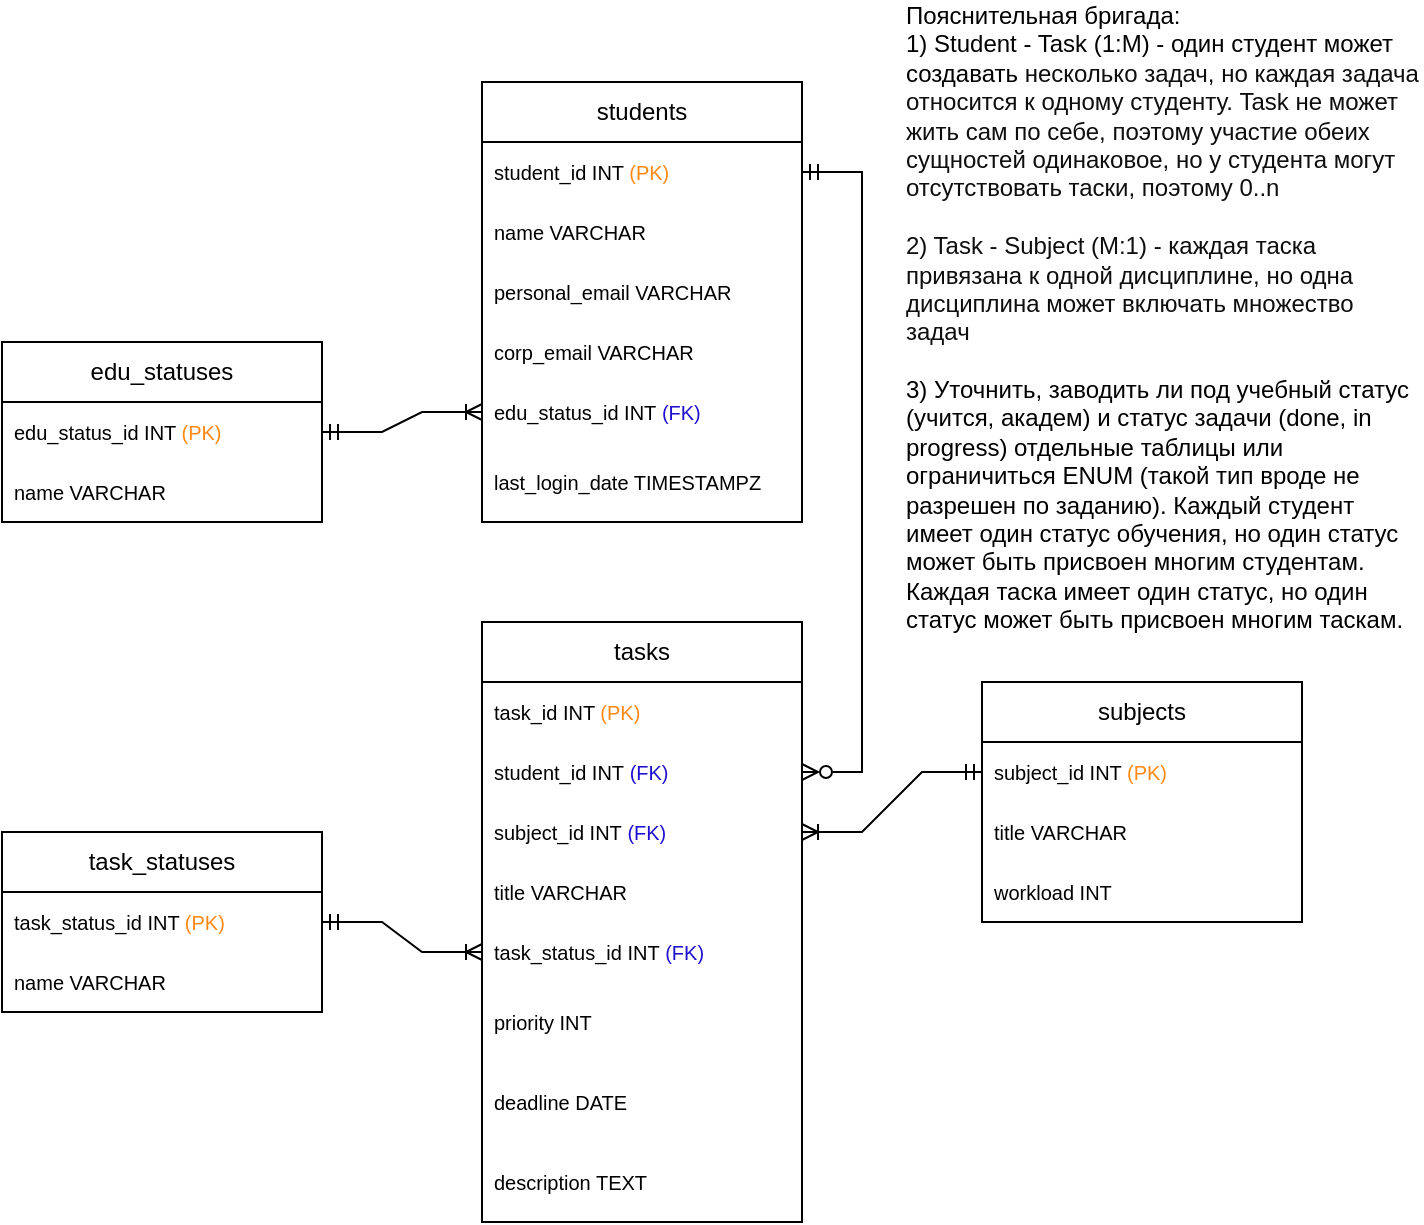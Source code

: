 <mxfile version="24.7.17">
  <diagram name="Страница — 1" id="Ojl4p2E5A9vSElHT03me">
    <mxGraphModel dx="815" dy="1320" grid="1" gridSize="10" guides="1" tooltips="1" connect="1" arrows="1" fold="1" page="1" pageScale="1" pageWidth="1100" pageHeight="850" background="#ffffff" math="0" shadow="0">
      <root>
        <mxCell id="0" />
        <mxCell id="1" parent="0" />
        <mxCell id="gYyTJRr8ez4R1D0XTKku-1" value="students" style="swimlane;fontStyle=0;childLayout=stackLayout;horizontal=1;startSize=30;horizontalStack=0;resizeParent=1;resizeParentMax=0;resizeLast=0;collapsible=1;marginBottom=0;whiteSpace=wrap;html=1;backgroundOutline=0;" vertex="1" parent="1">
          <mxGeometry x="300" y="60" width="160" height="220" as="geometry" />
        </mxCell>
        <mxCell id="gYyTJRr8ez4R1D0XTKku-2" value="student_id INT &lt;font style=&quot;font-size: 10px;&quot; color=&quot;#ff8813&quot;&gt;(PK)&lt;/font&gt;" style="text;strokeColor=none;fillColor=none;align=left;verticalAlign=middle;spacingLeft=4;spacingRight=4;overflow=hidden;points=[[0,0.5],[1,0.5]];portConstraint=eastwest;rotatable=0;whiteSpace=wrap;html=1;fontSize=10;" vertex="1" parent="gYyTJRr8ez4R1D0XTKku-1">
          <mxGeometry y="30" width="160" height="30" as="geometry" />
        </mxCell>
        <mxCell id="gYyTJRr8ez4R1D0XTKku-3" value="name VARCHAR" style="text;strokeColor=none;fillColor=none;align=left;verticalAlign=middle;spacingLeft=4;spacingRight=4;overflow=hidden;points=[[0,0.5],[1,0.5]];portConstraint=eastwest;rotatable=0;whiteSpace=wrap;html=1;fontSize=10;" vertex="1" parent="gYyTJRr8ez4R1D0XTKku-1">
          <mxGeometry y="60" width="160" height="30" as="geometry" />
        </mxCell>
        <mxCell id="gYyTJRr8ez4R1D0XTKku-4" value="personal_email VARCHAR" style="text;strokeColor=none;fillColor=none;align=left;verticalAlign=middle;spacingLeft=4;spacingRight=4;overflow=hidden;points=[[0,0.5],[1,0.5]];portConstraint=eastwest;rotatable=0;whiteSpace=wrap;html=1;fontSize=10;" vertex="1" parent="gYyTJRr8ez4R1D0XTKku-1">
          <mxGeometry y="90" width="160" height="30" as="geometry" />
        </mxCell>
        <mxCell id="gYyTJRr8ez4R1D0XTKku-7" value="&lt;font style=&quot;font-size: 10px;&quot;&gt;corp_email&amp;nbsp;&lt;/font&gt;VARCHAR" style="text;strokeColor=none;fillColor=none;align=left;verticalAlign=middle;spacingLeft=4;spacingRight=4;overflow=hidden;points=[[0,0.5],[1,0.5]];portConstraint=eastwest;rotatable=0;whiteSpace=wrap;html=1;fontSize=10;" vertex="1" parent="gYyTJRr8ez4R1D0XTKku-1">
          <mxGeometry y="120" width="160" height="30" as="geometry" />
        </mxCell>
        <mxCell id="gYyTJRr8ez4R1D0XTKku-8" value="&lt;font style=&quot;font-size: 10px;&quot;&gt;edu_status_id INT&amp;nbsp;&lt;/font&gt;&lt;span style=&quot;color: rgb(30, 15, 208); font-size: 10px;&quot;&gt;(FK)&lt;/span&gt;" style="text;strokeColor=none;fillColor=none;align=left;verticalAlign=middle;spacingLeft=4;spacingRight=4;overflow=hidden;points=[[0,0.5],[1,0.5]];portConstraint=eastwest;rotatable=0;whiteSpace=wrap;html=1;" vertex="1" parent="gYyTJRr8ez4R1D0XTKku-1">
          <mxGeometry y="150" width="160" height="30" as="geometry" />
        </mxCell>
        <mxCell id="gYyTJRr8ez4R1D0XTKku-10" value="&lt;div style=&quot;font-size: 10px;&quot; title=&quot;Page 1&quot; class=&quot;page&quot;&gt;&lt;div style=&quot;font-size: 10px;&quot; class=&quot;layoutArea&quot;&gt;&lt;div style=&quot;font-size: 10px;&quot; class=&quot;column&quot;&gt;&lt;p style=&quot;font-size: 10px;&quot;&gt;&lt;span style=&quot;background-color: initial;&quot;&gt;last_login_date TIMESTAMPZ&lt;/span&gt;&lt;/p&gt;&lt;/div&gt;&lt;/div&gt;&#x9;&#x9;&lt;/div&gt;" style="text;strokeColor=none;fillColor=none;align=left;verticalAlign=middle;spacingLeft=4;spacingRight=4;overflow=hidden;points=[[0,0.5],[1,0.5]];portConstraint=eastwest;rotatable=0;whiteSpace=wrap;html=1;fontSize=10;" vertex="1" parent="gYyTJRr8ez4R1D0XTKku-1">
          <mxGeometry y="180" width="160" height="40" as="geometry" />
        </mxCell>
        <mxCell id="gYyTJRr8ez4R1D0XTKku-11" value="tasks" style="swimlane;fontStyle=0;childLayout=stackLayout;horizontal=1;startSize=30;horizontalStack=0;resizeParent=1;resizeParentMax=0;resizeLast=0;collapsible=1;marginBottom=0;whiteSpace=wrap;html=1;backgroundOutline=0;" vertex="1" parent="1">
          <mxGeometry x="300" y="330" width="160" height="300" as="geometry" />
        </mxCell>
        <mxCell id="gYyTJRr8ez4R1D0XTKku-12" value="task_id INT &lt;font style=&quot;font-size: 10px;&quot; color=&quot;#ff8813&quot;&gt;(PK)&lt;/font&gt;" style="text;strokeColor=none;fillColor=none;align=left;verticalAlign=middle;spacingLeft=4;spacingRight=4;overflow=hidden;points=[[0,0.5],[1,0.5]];portConstraint=eastwest;rotatable=0;whiteSpace=wrap;html=1;fontSize=10;" vertex="1" parent="gYyTJRr8ez4R1D0XTKku-11">
          <mxGeometry y="30" width="160" height="30" as="geometry" />
        </mxCell>
        <mxCell id="gYyTJRr8ez4R1D0XTKku-13" value="student_id INT&amp;nbsp;&lt;font color=&quot;#1e0fd0&quot;&gt;(FK)&lt;/font&gt;" style="text;strokeColor=none;fillColor=none;align=left;verticalAlign=middle;spacingLeft=4;spacingRight=4;overflow=hidden;points=[[0,0.5],[1,0.5]];portConstraint=eastwest;rotatable=0;whiteSpace=wrap;html=1;fontSize=10;" vertex="1" parent="gYyTJRr8ez4R1D0XTKku-11">
          <mxGeometry y="60" width="160" height="30" as="geometry" />
        </mxCell>
        <mxCell id="gYyTJRr8ez4R1D0XTKku-14" value="subject_id INT&amp;nbsp;&lt;font color=&quot;#1e0fd0&quot;&gt;(FK)&lt;/font&gt;" style="text;strokeColor=none;fillColor=none;align=left;verticalAlign=middle;spacingLeft=4;spacingRight=4;overflow=hidden;points=[[0,0.5],[1,0.5]];portConstraint=eastwest;rotatable=0;whiteSpace=wrap;html=1;fontSize=10;" vertex="1" parent="gYyTJRr8ez4R1D0XTKku-11">
          <mxGeometry y="90" width="160" height="30" as="geometry" />
        </mxCell>
        <mxCell id="gYyTJRr8ez4R1D0XTKku-15" value="title VARCHAR" style="text;strokeColor=none;fillColor=none;align=left;verticalAlign=middle;spacingLeft=4;spacingRight=4;overflow=hidden;points=[[0,0.5],[1,0.5]];portConstraint=eastwest;rotatable=0;whiteSpace=wrap;html=1;fontSize=10;" vertex="1" parent="gYyTJRr8ez4R1D0XTKku-11">
          <mxGeometry y="120" width="160" height="30" as="geometry" />
        </mxCell>
        <mxCell id="gYyTJRr8ez4R1D0XTKku-16" value="&lt;font style=&quot;font-size: 10px;&quot;&gt;task_status_id INT&amp;nbsp;&lt;/font&gt;&lt;span style=&quot;color: rgb(30, 15, 208); font-size: 10px;&quot;&gt;(FK)&lt;/span&gt;" style="text;strokeColor=none;fillColor=none;align=left;verticalAlign=middle;spacingLeft=4;spacingRight=4;overflow=hidden;points=[[0,0.5],[1,0.5]];portConstraint=eastwest;rotatable=0;whiteSpace=wrap;html=1;" vertex="1" parent="gYyTJRr8ez4R1D0XTKku-11">
          <mxGeometry y="150" width="160" height="30" as="geometry" />
        </mxCell>
        <mxCell id="gYyTJRr8ez4R1D0XTKku-17" value="&lt;div style=&quot;font-size: 10px;&quot; title=&quot;Page 1&quot; class=&quot;page&quot;&gt;&lt;div style=&quot;font-size: 10px;&quot; class=&quot;layoutArea&quot;&gt;&lt;div style=&quot;font-size: 10px;&quot; class=&quot;column&quot;&gt;&lt;p style=&quot;font-size: 10px;&quot;&gt;&lt;span style=&quot;background-color: initial;&quot;&gt;priority INT&lt;/span&gt;&lt;/p&gt;&lt;/div&gt;&lt;/div&gt;&#x9;&#x9;&lt;/div&gt;" style="text;strokeColor=none;fillColor=none;align=left;verticalAlign=middle;spacingLeft=4;spacingRight=4;overflow=hidden;points=[[0,0.5],[1,0.5]];portConstraint=eastwest;rotatable=0;whiteSpace=wrap;html=1;fontSize=10;" vertex="1" parent="gYyTJRr8ez4R1D0XTKku-11">
          <mxGeometry y="180" width="160" height="40" as="geometry" />
        </mxCell>
        <mxCell id="gYyTJRr8ez4R1D0XTKku-27" value="deadline DATE" style="text;strokeColor=none;fillColor=none;align=left;verticalAlign=middle;spacingLeft=4;spacingRight=4;overflow=hidden;points=[[0,0.5],[1,0.5]];portConstraint=eastwest;rotatable=0;whiteSpace=wrap;html=1;fontSize=10;" vertex="1" parent="gYyTJRr8ez4R1D0XTKku-11">
          <mxGeometry y="220" width="160" height="40" as="geometry" />
        </mxCell>
        <mxCell id="gYyTJRr8ez4R1D0XTKku-28" value="description TEXT" style="text;strokeColor=none;fillColor=none;align=left;verticalAlign=middle;spacingLeft=4;spacingRight=4;overflow=hidden;points=[[0,0.5],[1,0.5]];portConstraint=eastwest;rotatable=0;whiteSpace=wrap;html=1;fontSize=10;" vertex="1" parent="gYyTJRr8ez4R1D0XTKku-11">
          <mxGeometry y="260" width="160" height="40" as="geometry" />
        </mxCell>
        <mxCell id="gYyTJRr8ez4R1D0XTKku-20" value="subjects" style="swimlane;fontStyle=0;childLayout=stackLayout;horizontal=1;startSize=30;horizontalStack=0;resizeParent=1;resizeParentMax=0;resizeLast=0;collapsible=1;marginBottom=0;whiteSpace=wrap;html=1;backgroundOutline=0;" vertex="1" parent="1">
          <mxGeometry x="550" y="360" width="160" height="120" as="geometry" />
        </mxCell>
        <mxCell id="gYyTJRr8ez4R1D0XTKku-21" value="subject_id INT &lt;font style=&quot;font-size: 10px;&quot; color=&quot;#ff8813&quot;&gt;(PK)&lt;/font&gt;" style="text;strokeColor=none;fillColor=none;align=left;verticalAlign=middle;spacingLeft=4;spacingRight=4;overflow=hidden;points=[[0,0.5],[1,0.5]];portConstraint=eastwest;rotatable=0;whiteSpace=wrap;html=1;fontSize=10;" vertex="1" parent="gYyTJRr8ez4R1D0XTKku-20">
          <mxGeometry y="30" width="160" height="30" as="geometry" />
        </mxCell>
        <mxCell id="gYyTJRr8ez4R1D0XTKku-24" value="title VARCHAR" style="text;strokeColor=none;fillColor=none;align=left;verticalAlign=middle;spacingLeft=4;spacingRight=4;overflow=hidden;points=[[0,0.5],[1,0.5]];portConstraint=eastwest;rotatable=0;whiteSpace=wrap;html=1;fontSize=10;" vertex="1" parent="gYyTJRr8ez4R1D0XTKku-20">
          <mxGeometry y="60" width="160" height="30" as="geometry" />
        </mxCell>
        <mxCell id="gYyTJRr8ez4R1D0XTKku-25" value="&lt;font style=&quot;font-size: 10px;&quot;&gt;workload INT&lt;/font&gt;" style="text;strokeColor=none;fillColor=none;align=left;verticalAlign=middle;spacingLeft=4;spacingRight=4;overflow=hidden;points=[[0,0.5],[1,0.5]];portConstraint=eastwest;rotatable=0;whiteSpace=wrap;html=1;" vertex="1" parent="gYyTJRr8ez4R1D0XTKku-20">
          <mxGeometry y="90" width="160" height="30" as="geometry" />
        </mxCell>
        <mxCell id="gYyTJRr8ez4R1D0XTKku-43" value="" style="edgeStyle=entityRelationEdgeStyle;fontSize=12;html=1;endArrow=ERoneToMany;startArrow=ERmandOne;rounded=0;exitX=0;exitY=0.5;exitDx=0;exitDy=0;" edge="1" parent="1" source="gYyTJRr8ez4R1D0XTKku-21" target="gYyTJRr8ez4R1D0XTKku-14">
          <mxGeometry width="100" height="100" relative="1" as="geometry">
            <mxPoint x="690" y="380" as="sourcePoint" />
            <mxPoint x="790" y="280" as="targetPoint" />
          </mxGeometry>
        </mxCell>
        <mxCell id="gYyTJRr8ez4R1D0XTKku-46" value="&lt;font style=&quot;&quot; face=&quot;Helvetica&quot;&gt;Пояснительная бригада:&lt;br&gt;1) Student - Task (1:M) - один студент может создавать&amp;nbsp;&lt;span style=&quot;background-color: initial;&quot;&gt;&lt;font color=&quot;#0e0e0e&quot;&gt;несколько задач, но каждая задача относится к одному студенту. Task не может жить сам по себе, поэтому участие обеих сущностей одинаковое, но у студента могут отсутствовать таски, поэтому 0..n&lt;/font&gt;&lt;br&gt;&lt;br&gt;&lt;font color=&quot;#0e0e0e&quot;&gt;2) Task - Subject (M:1) - каждая таска привязана к одной дисциплине, но одна дисциплина может включать множество задач&lt;br&gt;&lt;/font&gt;&lt;br&gt;3) Уточнить, заводить ли под учебный статус (учится, академ) и статус задачи (done, in progress) отдельные таблицы или ограничиться ENUM (такой тип вроде не разрешен по заданию). Каждый студент имеет один статус обучения, но один статус может быть присвоен многим студентам. Каждая таска имеет один статус, но один статус может быть присвоен многим таскам.&lt;br&gt;&lt;/span&gt;&lt;/font&gt;&lt;div style=&quot;&quot;&gt;&lt;br&gt;&lt;/div&gt;" style="text;html=1;align=left;verticalAlign=middle;whiteSpace=wrap;rounded=0;" vertex="1" parent="1">
          <mxGeometry x="510" y="30" width="260" height="310" as="geometry" />
        </mxCell>
        <mxCell id="gYyTJRr8ez4R1D0XTKku-47" value="" style="edgeStyle=entityRelationEdgeStyle;fontSize=12;html=1;endArrow=ERzeroToMany;startArrow=ERmandOne;rounded=0;exitX=1;exitY=0.5;exitDx=0;exitDy=0;entryX=1;entryY=0.5;entryDx=0;entryDy=0;endFill=0;" edge="1" parent="1" source="gYyTJRr8ez4R1D0XTKku-2" target="gYyTJRr8ez4R1D0XTKku-13">
          <mxGeometry width="100" height="100" relative="1" as="geometry">
            <mxPoint x="520" y="460" as="sourcePoint" />
            <mxPoint x="620" y="360" as="targetPoint" />
          </mxGeometry>
        </mxCell>
        <mxCell id="gYyTJRr8ez4R1D0XTKku-48" value="edu_statuses" style="swimlane;fontStyle=0;childLayout=stackLayout;horizontal=1;startSize=30;horizontalStack=0;resizeParent=1;resizeParentMax=0;resizeLast=0;collapsible=1;marginBottom=0;whiteSpace=wrap;html=1;backgroundOutline=0;" vertex="1" parent="1">
          <mxGeometry x="60" y="190" width="160" height="90" as="geometry" />
        </mxCell>
        <mxCell id="gYyTJRr8ez4R1D0XTKku-49" value="edu_status_id INT &lt;font style=&quot;font-size: 10px;&quot; color=&quot;#ff8813&quot;&gt;(PK)&lt;/font&gt;" style="text;strokeColor=none;fillColor=none;align=left;verticalAlign=middle;spacingLeft=4;spacingRight=4;overflow=hidden;points=[[0,0.5],[1,0.5]];portConstraint=eastwest;rotatable=0;whiteSpace=wrap;html=1;fontSize=10;" vertex="1" parent="gYyTJRr8ez4R1D0XTKku-48">
          <mxGeometry y="30" width="160" height="30" as="geometry" />
        </mxCell>
        <mxCell id="gYyTJRr8ez4R1D0XTKku-50" value="name VARCHAR" style="text;strokeColor=none;fillColor=none;align=left;verticalAlign=middle;spacingLeft=4;spacingRight=4;overflow=hidden;points=[[0,0.5],[1,0.5]];portConstraint=eastwest;rotatable=0;whiteSpace=wrap;html=1;fontSize=10;" vertex="1" parent="gYyTJRr8ez4R1D0XTKku-48">
          <mxGeometry y="60" width="160" height="30" as="geometry" />
        </mxCell>
        <mxCell id="gYyTJRr8ez4R1D0XTKku-52" value="task_statuses" style="swimlane;fontStyle=0;childLayout=stackLayout;horizontal=1;startSize=30;horizontalStack=0;resizeParent=1;resizeParentMax=0;resizeLast=0;collapsible=1;marginBottom=0;whiteSpace=wrap;html=1;backgroundOutline=0;" vertex="1" parent="1">
          <mxGeometry x="60" y="435" width="160" height="90" as="geometry" />
        </mxCell>
        <mxCell id="gYyTJRr8ez4R1D0XTKku-53" value="task_status_id INT &lt;font style=&quot;font-size: 10px;&quot; color=&quot;#ff8813&quot;&gt;(PK)&lt;/font&gt;" style="text;strokeColor=none;fillColor=none;align=left;verticalAlign=middle;spacingLeft=4;spacingRight=4;overflow=hidden;points=[[0,0.5],[1,0.5]];portConstraint=eastwest;rotatable=0;whiteSpace=wrap;html=1;fontSize=10;" vertex="1" parent="gYyTJRr8ez4R1D0XTKku-52">
          <mxGeometry y="30" width="160" height="30" as="geometry" />
        </mxCell>
        <mxCell id="gYyTJRr8ez4R1D0XTKku-54" value="name VARCHAR" style="text;strokeColor=none;fillColor=none;align=left;verticalAlign=middle;spacingLeft=4;spacingRight=4;overflow=hidden;points=[[0,0.5],[1,0.5]];portConstraint=eastwest;rotatable=0;whiteSpace=wrap;html=1;fontSize=10;" vertex="1" parent="gYyTJRr8ez4R1D0XTKku-52">
          <mxGeometry y="60" width="160" height="30" as="geometry" />
        </mxCell>
        <mxCell id="gYyTJRr8ez4R1D0XTKku-55" value="" style="edgeStyle=entityRelationEdgeStyle;fontSize=12;html=1;endArrow=ERoneToMany;startArrow=ERmandOne;rounded=0;exitX=1;exitY=0.5;exitDx=0;exitDy=0;" edge="1" parent="1" source="gYyTJRr8ez4R1D0XTKku-49" target="gYyTJRr8ez4R1D0XTKku-8">
          <mxGeometry width="100" height="100" relative="1" as="geometry">
            <mxPoint x="200" y="330" as="sourcePoint" />
            <mxPoint x="300" y="230" as="targetPoint" />
          </mxGeometry>
        </mxCell>
        <mxCell id="gYyTJRr8ez4R1D0XTKku-56" value="" style="edgeStyle=entityRelationEdgeStyle;fontSize=12;html=1;endArrow=ERoneToMany;startArrow=ERmandOne;rounded=0;entryX=0;entryY=0.5;entryDx=0;entryDy=0;" edge="1" parent="1" source="gYyTJRr8ez4R1D0XTKku-53" target="gYyTJRr8ez4R1D0XTKku-16">
          <mxGeometry width="100" height="100" relative="1" as="geometry">
            <mxPoint x="220" y="480" as="sourcePoint" />
            <mxPoint x="300" y="470" as="targetPoint" />
          </mxGeometry>
        </mxCell>
      </root>
    </mxGraphModel>
  </diagram>
</mxfile>

